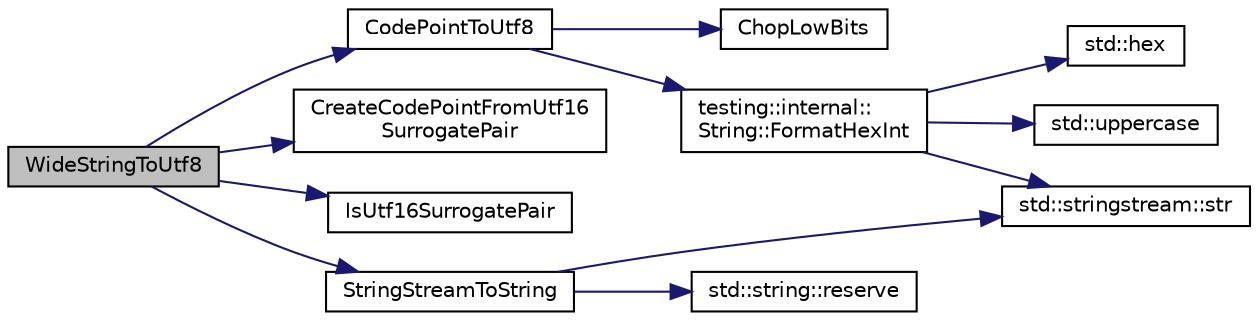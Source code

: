digraph "WideStringToUtf8"
{
 // INTERACTIVE_SVG=YES
 // LATEX_PDF_SIZE
  bgcolor="transparent";
  edge [fontname="Helvetica",fontsize="10",labelfontname="Helvetica",labelfontsize="10"];
  node [fontname="Helvetica",fontsize="10",shape=record];
  rankdir="LR";
  Node1 [label="WideStringToUtf8",height=0.2,width=0.4,color="black", fillcolor="grey75", style="filled", fontcolor="black",tooltip=" "];
  Node1 -> Node2 [color="midnightblue",fontsize="10",style="solid",fontname="Helvetica"];
  Node2 [label="CodePointToUtf8",height=0.2,width=0.4,color="black",URL="$d0/da7/namespacetesting_1_1internal_a1259ed57f92a8d860f7fdd6d3c6ead26.html#a1259ed57f92a8d860f7fdd6d3c6ead26",tooltip=" "];
  Node2 -> Node3 [color="midnightblue",fontsize="10",style="solid",fontname="Helvetica"];
  Node3 [label="ChopLowBits",height=0.2,width=0.4,color="black",URL="$d0/da7/namespacetesting_1_1internal_a2c54b453387aa8a18f2f3e09f10b5a7d.html#a2c54b453387aa8a18f2f3e09f10b5a7d",tooltip=" "];
  Node2 -> Node4 [color="midnightblue",fontsize="10",style="solid",fontname="Helvetica"];
  Node4 [label="testing::internal::\lString::FormatHexInt",height=0.2,width=0.4,color="black",URL="$d2/df8/classtesting_1_1internal_1_1String_adf8a689d29be62ae924078e2bfe3447a.html#adf8a689d29be62ae924078e2bfe3447a",tooltip=" "];
  Node4 -> Node5 [color="midnightblue",fontsize="10",style="solid",fontname="Helvetica"];
  Node5 [label="std::hex",height=0.2,width=0.4,color="black",URL="/Users/shi-rongliu/html_book_20190607/cppreference-doxygen-web.tag.xml$cpp/io/manip/hex.html#",tooltip=" "];
  Node4 -> Node6 [color="midnightblue",fontsize="10",style="solid",fontname="Helvetica"];
  Node6 [label="std::stringstream::str",height=0.2,width=0.4,color="black",URL="/Users/shi-rongliu/html_book_20190607/cppreference-doxygen-web.tag.xml$cpp/io/basic_stringstream/str.html#",tooltip=" "];
  Node4 -> Node7 [color="midnightblue",fontsize="10",style="solid",fontname="Helvetica"];
  Node7 [label="std::uppercase",height=0.2,width=0.4,color="black",URL="/Users/shi-rongliu/html_book_20190607/cppreference-doxygen-web.tag.xml$cpp/io/manip/uppercase.html#",tooltip=" "];
  Node1 -> Node8 [color="midnightblue",fontsize="10",style="solid",fontname="Helvetica"];
  Node8 [label="CreateCodePointFromUtf16\lSurrogatePair",height=0.2,width=0.4,color="black",URL="$d0/da7/namespacetesting_1_1internal_ac8ef1bb10cd9e69de939789b759e6bc9.html#ac8ef1bb10cd9e69de939789b759e6bc9",tooltip=" "];
  Node1 -> Node9 [color="midnightblue",fontsize="10",style="solid",fontname="Helvetica"];
  Node9 [label="IsUtf16SurrogatePair",height=0.2,width=0.4,color="black",URL="$d0/da7/namespacetesting_1_1internal_a681895f8cc32286211be9889da107394.html#a681895f8cc32286211be9889da107394",tooltip=" "];
  Node1 -> Node10 [color="midnightblue",fontsize="10",style="solid",fontname="Helvetica"];
  Node10 [label="StringStreamToString",height=0.2,width=0.4,color="black",URL="$d0/da7/namespacetesting_1_1internal_a9743f1da2e8f7a4a8178ec9595a56112.html#a9743f1da2e8f7a4a8178ec9595a56112",tooltip=" "];
  Node10 -> Node11 [color="midnightblue",fontsize="10",style="solid",fontname="Helvetica"];
  Node11 [label="std::string::reserve",height=0.2,width=0.4,color="black",URL="/Users/shi-rongliu/html_book_20190607/cppreference-doxygen-web.tag.xml$cpp/string/basic_string/reserve.html#",tooltip=" "];
  Node10 -> Node6 [color="midnightblue",fontsize="10",style="solid",fontname="Helvetica"];
}
